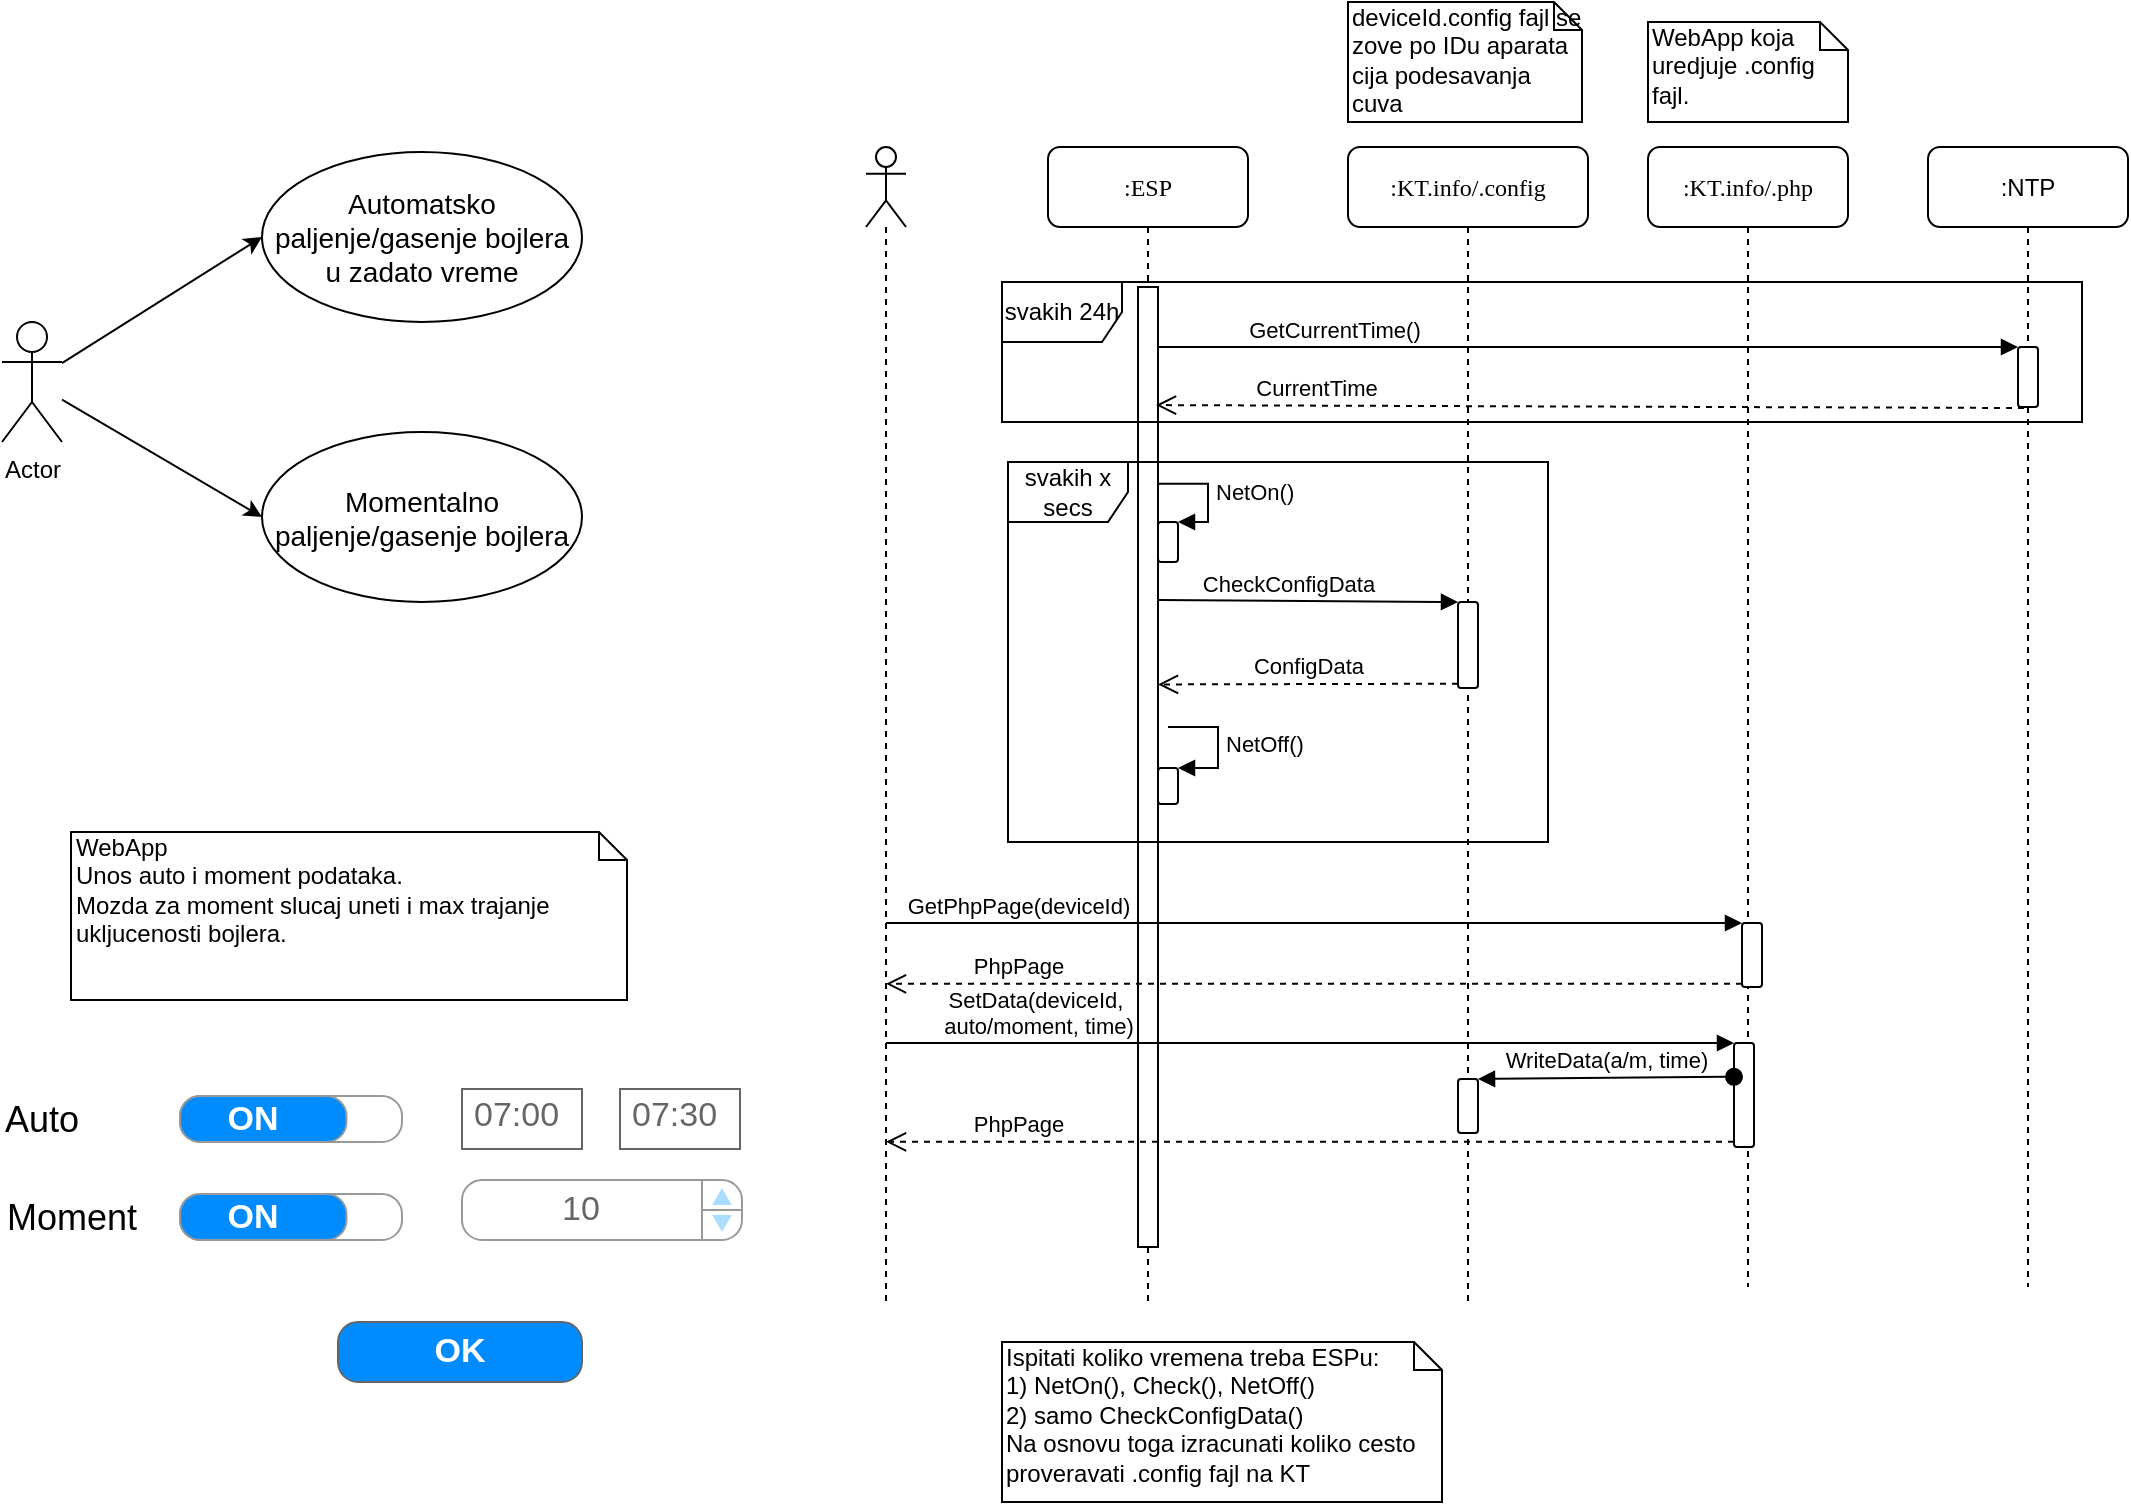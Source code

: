 <mxfile pages="1" version="11.2.2" type="device"><diagram name="Page-1" id="13e1069c-82ec-6db2-03f1-153e76fe0fe0"><mxGraphModel dx="1185" dy="788" grid="1" gridSize="10" guides="1" tooltips="1" connect="1" arrows="1" fold="1" page="1" pageScale="1" pageWidth="1100" pageHeight="850" background="#ffffff" math="0" shadow="0"><root><mxCell id="0"/><mxCell id="1" parent="0"/><mxCell id="7baba1c4bc27f4b0-2" value=":ESP" style="shape=umlLifeline;perimeter=lifelinePerimeter;whiteSpace=wrap;html=1;container=1;collapsible=0;recursiveResize=0;outlineConnect=0;rounded=1;shadow=0;comic=0;labelBackgroundColor=none;strokeColor=#000000;strokeWidth=1;fillColor=#FFFFFF;fontFamily=Verdana;fontSize=12;fontColor=#000000;align=center;" parent="1" vertex="1"><mxGeometry x="543" y="82.5" width="100" height="580" as="geometry"/></mxCell><mxCell id="7baba1c4bc27f4b0-10" value="" style="html=1;points=[];perimeter=orthogonalPerimeter;rounded=0;shadow=0;comic=0;labelBackgroundColor=none;strokeColor=#000000;strokeWidth=1;fillColor=#FFFFFF;fontFamily=Verdana;fontSize=12;fontColor=#000000;align=center;" parent="7baba1c4bc27f4b0-2" vertex="1"><mxGeometry x="45" y="70" width="10" height="480" as="geometry"/></mxCell><mxCell id="kXRdkvnnWj-EG_iFeKJd-18" value="" style="html=1;points=[];perimeter=orthogonalPerimeter;rounded=1;" parent="7baba1c4bc27f4b0-2" vertex="1"><mxGeometry x="55" y="187.5" width="10" height="20" as="geometry"/></mxCell><mxCell id="kXRdkvnnWj-EG_iFeKJd-19" value="NetOn()" style="edgeStyle=orthogonalEdgeStyle;html=1;align=left;spacingLeft=2;endArrow=block;rounded=0;entryX=1;entryY=0;exitX=1;exitY=0.205;exitDx=0;exitDy=0;exitPerimeter=0;" parent="7baba1c4bc27f4b0-2" source="7baba1c4bc27f4b0-10" target="kXRdkvnnWj-EG_iFeKJd-18" edge="1"><mxGeometry relative="1" as="geometry"><mxPoint x="70" y="167.5" as="sourcePoint"/><Array as="points"><mxPoint x="55" y="167.5"/><mxPoint x="80" y="167.5"/><mxPoint x="80" y="187.5"/></Array></mxGeometry></mxCell><mxCell id="7baba1c4bc27f4b0-3" value=":KT.info/.config" style="shape=umlLifeline;perimeter=lifelinePerimeter;whiteSpace=wrap;html=1;container=1;collapsible=0;recursiveResize=0;outlineConnect=0;rounded=1;shadow=0;comic=0;labelBackgroundColor=none;strokeColor=#000000;strokeWidth=1;fillColor=#FFFFFF;fontFamily=Verdana;fontSize=12;fontColor=#000000;align=center;" parent="1" vertex="1"><mxGeometry x="693" y="82.5" width="120" height="580" as="geometry"/></mxCell><mxCell id="kXRdkvnnWj-EG_iFeKJd-15" value="" style="html=1;points=[];perimeter=orthogonalPerimeter;rounded=1;" parent="7baba1c4bc27f4b0-3" vertex="1"><mxGeometry x="55" y="227.5" width="10" height="43" as="geometry"/></mxCell><mxCell id="kXRdkvnnWj-EG_iFeKJd-30" value="" style="html=1;points=[];perimeter=orthogonalPerimeter;rounded=1;" parent="7baba1c4bc27f4b0-3" vertex="1"><mxGeometry x="55" y="466" width="10" height="27" as="geometry"/></mxCell><mxCell id="kXRdkvnnWj-EG_iFeKJd-4" style="rounded=0;orthogonalLoop=1;jettySize=auto;html=1;entryX=0;entryY=0.5;entryDx=0;entryDy=0;" parent="1" source="kXRdkvnnWj-EG_iFeKJd-1" target="kXRdkvnnWj-EG_iFeKJd-2" edge="1"><mxGeometry relative="1" as="geometry"/></mxCell><mxCell id="kXRdkvnnWj-EG_iFeKJd-5" style="rounded=0;orthogonalLoop=1;jettySize=auto;html=1;entryX=0;entryY=0.5;entryDx=0;entryDy=0;" parent="1" source="kXRdkvnnWj-EG_iFeKJd-1" target="kXRdkvnnWj-EG_iFeKJd-3" edge="1"><mxGeometry relative="1" as="geometry"/></mxCell><mxCell id="kXRdkvnnWj-EG_iFeKJd-1" value="Actor" style="shape=umlActor;verticalLabelPosition=bottom;labelBackgroundColor=#ffffff;verticalAlign=top;html=1;" parent="1" vertex="1"><mxGeometry x="20" y="170" width="30" height="60" as="geometry"/></mxCell><mxCell id="kXRdkvnnWj-EG_iFeKJd-2" value="&lt;font style=&quot;font-size: 14px&quot;&gt;Automatsko paljenje/gasenje bojlera u zadato vreme&lt;/font&gt;" style="ellipse;whiteSpace=wrap;html=1;" parent="1" vertex="1"><mxGeometry x="150" y="85" width="160" height="85" as="geometry"/></mxCell><mxCell id="kXRdkvnnWj-EG_iFeKJd-3" value="&lt;font style=&quot;font-size: 14px&quot;&gt;Momentalno paljenje/gasenje bojlera&lt;/font&gt;" style="ellipse;whiteSpace=wrap;html=1;" parent="1" vertex="1"><mxGeometry x="150" y="225" width="160" height="85" as="geometry"/></mxCell><mxCell id="kXRdkvnnWj-EG_iFeKJd-7" value="" style="shape=umlLifeline;participant=umlActor;perimeter=lifelinePerimeter;whiteSpace=wrap;html=1;container=1;collapsible=0;recursiveResize=0;verticalAlign=top;spacingTop=36;labelBackgroundColor=#ffffff;outlineConnect=0;" parent="1" vertex="1"><mxGeometry x="452" y="82.5" width="20" height="580" as="geometry"/></mxCell><mxCell id="kXRdkvnnWj-EG_iFeKJd-8" value=":NTP" style="shape=umlLifeline;perimeter=lifelinePerimeter;whiteSpace=wrap;html=1;container=1;collapsible=0;recursiveResize=0;outlineConnect=0;rounded=1;" parent="1" vertex="1"><mxGeometry x="983" y="82.5" width="100" height="570" as="geometry"/></mxCell><mxCell id="kXRdkvnnWj-EG_iFeKJd-9" value="" style="html=1;points=[];perimeter=orthogonalPerimeter;rounded=1;" parent="kXRdkvnnWj-EG_iFeKJd-8" vertex="1"><mxGeometry x="45" y="100" width="10" height="30" as="geometry"/></mxCell><mxCell id="kXRdkvnnWj-EG_iFeKJd-10" value="GetCurrentTime()" style="html=1;verticalAlign=bottom;endArrow=block;entryX=0;entryY=0;" parent="1" source="7baba1c4bc27f4b0-10" target="kXRdkvnnWj-EG_iFeKJd-9" edge="1"><mxGeometry x="-0.594" relative="1" as="geometry"><mxPoint x="848" y="182.5" as="sourcePoint"/><mxPoint as="offset"/></mxGeometry></mxCell><mxCell id="kXRdkvnnWj-EG_iFeKJd-11" value="CurrentTime" style="html=1;verticalAlign=bottom;endArrow=open;dashed=1;endSize=8;entryX=0.9;entryY=0.123;entryDx=0;entryDy=0;entryPerimeter=0;exitX=0.3;exitY=1.017;exitDx=0;exitDy=0;exitPerimeter=0;" parent="1" source="kXRdkvnnWj-EG_iFeKJd-9" target="7baba1c4bc27f4b0-10" edge="1"><mxGeometry x="0.634" relative="1" as="geometry"><mxPoint x="643" y="262.5" as="targetPoint"/><mxPoint x="928" y="212" as="sourcePoint"/><mxPoint as="offset"/></mxGeometry></mxCell><mxCell id="kXRdkvnnWj-EG_iFeKJd-12" value="&lt;span style=&quot;font-family: &amp;#34;verdana&amp;#34;&quot;&gt;:KT.info/.php&lt;/span&gt;" style="shape=umlLifeline;perimeter=lifelinePerimeter;whiteSpace=wrap;html=1;container=1;collapsible=0;recursiveResize=0;outlineConnect=0;rounded=1;" parent="1" vertex="1"><mxGeometry x="843" y="82.5" width="100" height="570" as="geometry"/></mxCell><mxCell id="kXRdkvnnWj-EG_iFeKJd-24" value="" style="html=1;points=[];perimeter=orthogonalPerimeter;rounded=1;" parent="kXRdkvnnWj-EG_iFeKJd-12" vertex="1"><mxGeometry x="47" y="388" width="10" height="32" as="geometry"/></mxCell><mxCell id="kXRdkvnnWj-EG_iFeKJd-27" value="" style="html=1;points=[];perimeter=orthogonalPerimeter;rounded=1;" parent="kXRdkvnnWj-EG_iFeKJd-12" vertex="1"><mxGeometry x="43" y="448" width="10" height="52" as="geometry"/></mxCell><mxCell id="kXRdkvnnWj-EG_iFeKJd-14" value="WebApp koja uredjuje .config fajl." style="shape=note;whiteSpace=wrap;html=1;size=14;verticalAlign=top;align=left;spacingTop=-6;rounded=1;" parent="1" vertex="1"><mxGeometry x="843" y="20" width="100" height="50" as="geometry"/></mxCell><mxCell id="kXRdkvnnWj-EG_iFeKJd-17" value="ConfigData" style="html=1;verticalAlign=bottom;endArrow=open;dashed=1;endSize=8;exitX=0;exitY=0.95;entryX=1;entryY=0.414;entryDx=0;entryDy=0;entryPerimeter=0;" parent="1" source="kXRdkvnnWj-EG_iFeKJd-15" target="7baba1c4bc27f4b0-10" edge="1"><mxGeometry relative="1" as="geometry"><mxPoint x="633" y="326" as="targetPoint"/></mxGeometry></mxCell><mxCell id="kXRdkvnnWj-EG_iFeKJd-16" value="CheckConfigData" style="html=1;verticalAlign=bottom;endArrow=block;entryX=0;entryY=0;exitX=1;exitY=0.326;exitDx=0;exitDy=0;exitPerimeter=0;" parent="1" source="7baba1c4bc27f4b0-10" target="kXRdkvnnWj-EG_iFeKJd-15" edge="1"><mxGeometry x="-0.133" y="-1" relative="1" as="geometry"><mxPoint x="823" y="250" as="sourcePoint"/><mxPoint as="offset"/></mxGeometry></mxCell><mxCell id="kXRdkvnnWj-EG_iFeKJd-20" value="" style="html=1;points=[];perimeter=orthogonalPerimeter;rounded=1;" parent="1" vertex="1"><mxGeometry x="598" y="393" width="10" height="18" as="geometry"/></mxCell><mxCell id="kXRdkvnnWj-EG_iFeKJd-21" value="NetOff()" style="edgeStyle=orthogonalEdgeStyle;html=1;align=left;spacingLeft=2;endArrow=block;rounded=0;entryX=1;entryY=0;" parent="1" target="kXRdkvnnWj-EG_iFeKJd-20" edge="1"><mxGeometry relative="1" as="geometry"><mxPoint x="603" y="372.5" as="sourcePoint"/><Array as="points"><mxPoint x="628" y="372.5"/></Array></mxGeometry></mxCell><mxCell id="kXRdkvnnWj-EG_iFeKJd-23" value="svakih x secs" style="shape=umlFrame;whiteSpace=wrap;html=1;rounded=1;" parent="1" vertex="1"><mxGeometry x="523" y="240" width="270" height="190" as="geometry"/></mxCell><mxCell id="kXRdkvnnWj-EG_iFeKJd-25" value="GetPhpPage(deviceId)" style="html=1;verticalAlign=bottom;endArrow=block;entryX=0;entryY=0;" parent="1" source="kXRdkvnnWj-EG_iFeKJd-7" target="kXRdkvnnWj-EG_iFeKJd-24" edge="1"><mxGeometry x="-0.691" relative="1" as="geometry"><mxPoint x="820" y="470" as="sourcePoint"/><mxPoint as="offset"/></mxGeometry></mxCell><mxCell id="kXRdkvnnWj-EG_iFeKJd-26" value="PhpPage" style="html=1;verticalAlign=bottom;endArrow=open;dashed=1;endSize=8;exitX=0;exitY=0.95;" parent="1" source="kXRdkvnnWj-EG_iFeKJd-24" target="kXRdkvnnWj-EG_iFeKJd-7" edge="1"><mxGeometry x="0.691" relative="1" as="geometry"><mxPoint x="820" y="546" as="targetPoint"/><mxPoint as="offset"/></mxGeometry></mxCell><mxCell id="kXRdkvnnWj-EG_iFeKJd-29" value="PhpPage" style="html=1;verticalAlign=bottom;endArrow=open;dashed=1;endSize=8;exitX=0;exitY=0.95;" parent="1" source="kXRdkvnnWj-EG_iFeKJd-27" target="kXRdkvnnWj-EG_iFeKJd-7" edge="1"><mxGeometry x="0.691" relative="1" as="geometry"><mxPoint x="453" y="550.4" as="targetPoint"/><mxPoint as="offset"/></mxGeometry></mxCell><mxCell id="kXRdkvnnWj-EG_iFeKJd-28" value="SetData(deviceId,&amp;nbsp;&lt;br&gt;auto/moment, time)" style="html=1;verticalAlign=bottom;endArrow=block;entryX=0;entryY=0;" parent="1" source="kXRdkvnnWj-EG_iFeKJd-7" target="kXRdkvnnWj-EG_iFeKJd-27" edge="1"><mxGeometry x="-0.642" relative="1" as="geometry"><mxPoint x="453" y="520" as="sourcePoint"/><mxPoint as="offset"/></mxGeometry></mxCell><mxCell id="kXRdkvnnWj-EG_iFeKJd-31" value="WriteData(a/m, time)" style="html=1;verticalAlign=bottom;startArrow=oval;endArrow=block;startSize=8;exitX=0;exitY=0.325;exitDx=0;exitDy=0;exitPerimeter=0;" parent="1" source="kXRdkvnnWj-EG_iFeKJd-27" target="kXRdkvnnWj-EG_iFeKJd-30" edge="1"><mxGeometry relative="1" as="geometry"><mxPoint x="240" y="663" as="sourcePoint"/></mxGeometry></mxCell><mxCell id="kXRdkvnnWj-EG_iFeKJd-32" value="ON" style="strokeWidth=1;shadow=0;dashed=0;align=center;html=1;shape=mxgraph.mockup.buttons.onOffButton;fillColor=#ffffff;gradientColor=none;strokeColor=#999999;buttonState=on;fillColor2=#008cff;fontColor=#ffffff;fontSize=17;mainText=;spacingRight=40;fontStyle=1;" parent="1" vertex="1"><mxGeometry x="109" y="557" width="111" height="23" as="geometry"/></mxCell><mxCell id="kXRdkvnnWj-EG_iFeKJd-33" value="&lt;table cellpadding=&quot;0&quot; cellspacing=&quot;0&quot; style=&quot;width: 100% ; height: 100%&quot;&gt;&lt;tbody&gt;&lt;tr&gt;&lt;td style=&quot;width: 85%&quot;&gt;10&lt;/td&gt;&lt;td style=&quot;width: 15%&quot;&gt;&lt;/td&gt;&lt;/tr&gt;&lt;/tbody&gt;&lt;/table&gt;" style="strokeWidth=1;shadow=0;dashed=0;align=center;html=1;shape=mxgraph.mockup.forms.spinner;strokeColor=#999999;spinLayout=right;spinStyle=normal;adjStyle=triangle;fillColor=#aaddff;fontSize=17;fontColor=#666666;mainText=;html=1;overflow=fill;" parent="1" vertex="1"><mxGeometry x="250" y="599" width="140" height="30" as="geometry"/></mxCell><mxCell id="kXRdkvnnWj-EG_iFeKJd-34" value="07:00" style="strokeWidth=1;shadow=0;dashed=0;align=center;html=1;shape=mxgraph.mockup.text.textBox;fillColor=#ffffff;fontColor=#666666;align=left;fontSize=17;spacingLeft=4;spacingTop=-3;strokeColor=#666666;mainText=" parent="1" vertex="1"><mxGeometry x="250" y="553.5" width="60" height="30" as="geometry"/></mxCell><mxCell id="kXRdkvnnWj-EG_iFeKJd-36" value="WebApp&lt;br&gt;Unos auto i moment podataka.&lt;br&gt;Mozda za moment slucaj uneti i max trajanje ukljucenosti bojlera." style="shape=note;whiteSpace=wrap;html=1;size=14;verticalAlign=top;align=left;spacingTop=-6;rounded=1;" parent="1" vertex="1"><mxGeometry x="54.5" y="425" width="278" height="84" as="geometry"/></mxCell><mxCell id="kXRdkvnnWj-EG_iFeKJd-39" value="07:30" style="strokeWidth=1;shadow=0;dashed=0;align=center;html=1;shape=mxgraph.mockup.text.textBox;fillColor=#ffffff;fontColor=#666666;align=left;fontSize=17;spacingLeft=4;spacingTop=-3;strokeColor=#666666;mainText=" parent="1" vertex="1"><mxGeometry x="329" y="553.5" width="60" height="30" as="geometry"/></mxCell><mxCell id="kXRdkvnnWj-EG_iFeKJd-40" value="ON" style="strokeWidth=1;shadow=0;dashed=0;align=center;html=1;shape=mxgraph.mockup.buttons.onOffButton;fillColor=#ffffff;gradientColor=none;strokeColor=#999999;buttonState=on;fillColor2=#008cff;fontColor=#ffffff;fontSize=17;mainText=;spacingRight=40;fontStyle=1;" parent="1" vertex="1"><mxGeometry x="109" y="606" width="111" height="23" as="geometry"/></mxCell><mxCell id="wB4J-Njx_XrHkmIdFYWk-1" value="svakih 24h" style="shape=umlFrame;whiteSpace=wrap;html=1;" vertex="1" parent="1"><mxGeometry x="520" y="150" width="540" height="70" as="geometry"/></mxCell><mxCell id="wB4J-Njx_XrHkmIdFYWk-2" value="Ispitati koliko vremena treba ESPu:&lt;br&gt;1) NetOn(), Check(), NetOff()&lt;br&gt;2) samo CheckConfigData()&lt;br&gt;Na osnovu toga izracunati koliko cesto proveravati .config fajl na KT" style="shape=note;whiteSpace=wrap;html=1;size=14;verticalAlign=top;align=left;spacingTop=-6;" vertex="1" parent="1"><mxGeometry x="520" y="680" width="220" height="80" as="geometry"/></mxCell><mxCell id="wB4J-Njx_XrHkmIdFYWk-5" value="OK" style="strokeWidth=1;shadow=0;dashed=0;align=center;html=1;shape=mxgraph.mockup.buttons.button;strokeColor=#666666;fontColor=#ffffff;mainText=;buttonStyle=round;fontSize=17;fontStyle=1;fillColor=#008cff;whiteSpace=wrap;" vertex="1" parent="1"><mxGeometry x="188" y="670" width="122" height="30" as="geometry"/></mxCell><mxCell id="wB4J-Njx_XrHkmIdFYWk-6" value="&lt;font style=&quot;font-size: 18px&quot;&gt;Auto&lt;/font&gt;" style="text;html=1;strokeColor=none;fillColor=none;align=center;verticalAlign=middle;whiteSpace=wrap;rounded=0;" vertex="1" parent="1"><mxGeometry x="20" y="558.5" width="40" height="20" as="geometry"/></mxCell><mxCell id="wB4J-Njx_XrHkmIdFYWk-8" value="&lt;font style=&quot;font-size: 18px&quot;&gt;Moment&lt;/font&gt;" style="text;html=1;strokeColor=none;fillColor=none;align=center;verticalAlign=middle;whiteSpace=wrap;rounded=0;" vertex="1" parent="1"><mxGeometry x="20" y="608" width="70" height="20" as="geometry"/></mxCell><mxCell id="wB4J-Njx_XrHkmIdFYWk-9" value="deviceId.config fajl se zove po IDu aparata cija podesavanja cuva" style="shape=note;whiteSpace=wrap;html=1;size=14;verticalAlign=top;align=left;spacingTop=-6;rounded=1;" vertex="1" parent="1"><mxGeometry x="693" y="10" width="117" height="60" as="geometry"/></mxCell></root></mxGraphModel></diagram></mxfile>